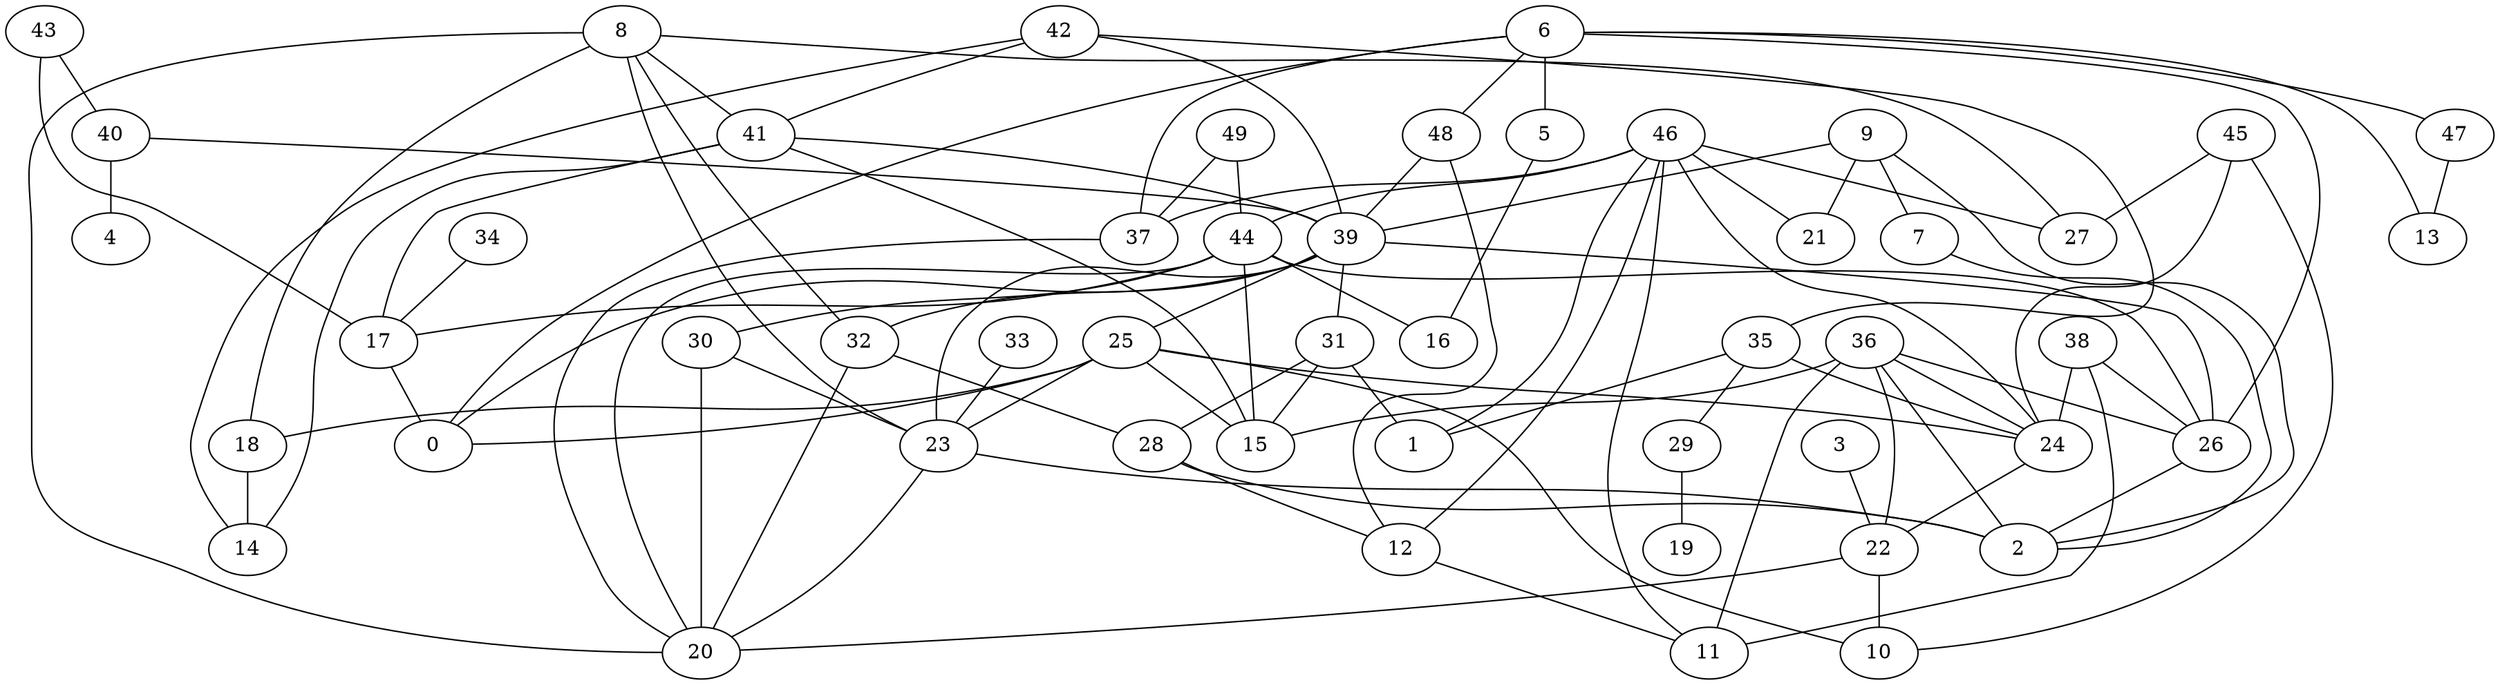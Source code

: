 digraph GG_graph {

subgraph G_graph {
edge [color = black]
"33" -> "23" [dir = none]
"43" -> "40" [dir = none]
"8" -> "27" [dir = none]
"48" -> "12" [dir = none]
"38" -> "24" [dir = none]
"31" -> "1" [dir = none]
"22" -> "20" [dir = none]
"29" -> "19" [dir = none]
"46" -> "44" [dir = none]
"46" -> "12" [dir = none]
"46" -> "27" [dir = none]
"46" -> "1" [dir = none]
"46" -> "11" [dir = none]
"46" -> "21" [dir = none]
"46" -> "24" [dir = none]
"9" -> "7" [dir = none]
"9" -> "2" [dir = none]
"9" -> "39" [dir = none]
"40" -> "4" [dir = none]
"40" -> "39" [dir = none]
"17" -> "0" [dir = none]
"36" -> "15" [dir = none]
"3" -> "22" [dir = none]
"45" -> "10" [dir = none]
"45" -> "24" [dir = none]
"6" -> "47" [dir = none]
"6" -> "26" [dir = none]
"6" -> "5" [dir = none]
"6" -> "37" [dir = none]
"6" -> "13" [dir = none]
"6" -> "0" [dir = none]
"39" -> "32" [dir = none]
"39" -> "23" [dir = none]
"39" -> "0" [dir = none]
"39" -> "25" [dir = none]
"23" -> "20" [dir = none]
"34" -> "17" [dir = none]
"28" -> "2" [dir = none]
"41" -> "15" [dir = none]
"41" -> "14" [dir = none]
"41" -> "39" [dir = none]
"42" -> "35" [dir = none]
"49" -> "37" [dir = none]
"25" -> "18" [dir = none]
"25" -> "24" [dir = none]
"35" -> "29" [dir = none]
"35" -> "24" [dir = none]
"44" -> "30" [dir = none]
"44" -> "16" [dir = none]
"26" -> "2" [dir = none]
"12" -> "11" [dir = none]
"8" -> "18" [dir = none]
"32" -> "28" [dir = none]
"35" -> "1" [dir = none]
"36" -> "26" [dir = none]
"31" -> "15" [dir = none]
"38" -> "26" [dir = none]
"8" -> "32" [dir = none]
"47" -> "13" [dir = none]
"28" -> "12" [dir = none]
"45" -> "27" [dir = none]
"8" -> "41" [dir = none]
"44" -> "20" [dir = none]
"25" -> "15" [dir = none]
"39" -> "31" [dir = none]
"37" -> "20" [dir = none]
"32" -> "20" [dir = none]
"42" -> "39" [dir = none]
"42" -> "14" [dir = none]
"8" -> "20" [dir = none]
"36" -> "11" [dir = none]
"25" -> "23" [dir = none]
"39" -> "26" [dir = none]
"31" -> "28" [dir = none]
"44" -> "26" [dir = none]
"48" -> "39" [dir = none]
"36" -> "2" [dir = none]
"38" -> "11" [dir = none]
"36" -> "24" [dir = none]
"30" -> "20" [dir = none]
"9" -> "21" [dir = none]
"24" -> "22" [dir = none]
"44" -> "17" [dir = none]
"8" -> "23" [dir = none]
"30" -> "23" [dir = none]
"22" -> "10" [dir = none]
"25" -> "10" [dir = none]
"44" -> "15" [dir = none]
"23" -> "2" [dir = none]
"49" -> "44" [dir = none]
"6" -> "48" [dir = none]
"42" -> "41" [dir = none]
"43" -> "17" [dir = none]
"25" -> "0" [dir = none]
"7" -> "2" [dir = none]
"36" -> "22" [dir = none]
"5" -> "16" [dir = none]
"41" -> "17" [dir = none]
"18" -> "14" [dir = none]
"46" -> "37" [dir = none]
}

}
